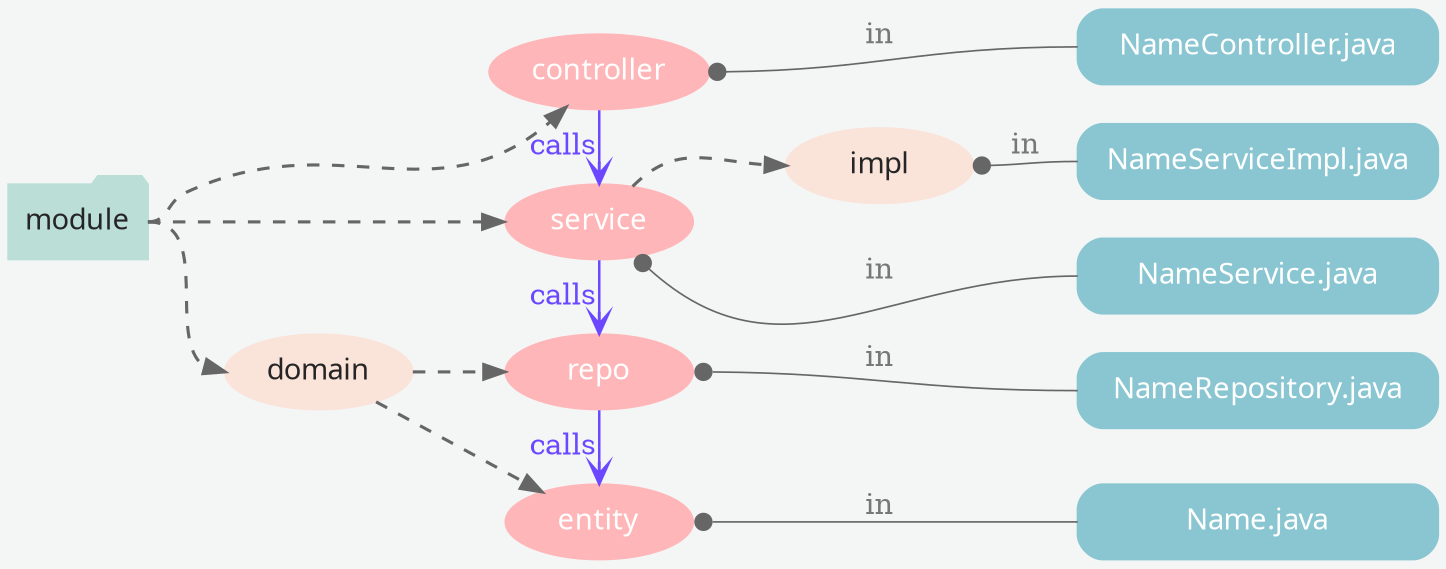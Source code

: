 strict digraph G {
  rankdir="LR";
  // concentrate=true;
  splines=true;
  bgcolor="#f4f6f6";

  node[shape=folder, style=filled, color="#bbded6", fontcolor="#252525", fontname="Helvetia"];
  module;

  node[shape=ellipse, style=filled, color="#ffb6b9", fontcolor="#ffffff", width=1.25];
  service;
  controller;
  repository[label="repo"];
  entity;

  node[shape=ellipse, style=filled, color="#fae3d9", fontcolor="#252525"];
  domain;
  service_impl[label="impl"];

  edge[style=dashed, color="#666666", fontcolor="#777777", arrowhead="normal", penwidth=1.5];
  module:e -> controller:sw;
  module:e -> service:w;
  module:e -> domain:w;
  domain -> entity;
  domain -> repository;
  service:ne -> service_impl:w;

  node[shape=Mrecord, style=filled, color="#8ac6d1", fontcolor="#ffffff", width=2.4];
  {
    rank="same";
    Name[label="Name.java"];
    NameRepository[label="NameRepository.java"];
    NameService[label="NameService.java"];
    NameServiceImpl[label="NameServiceImpl.java"];
    NameController[label="NameController.java"];
  }

  edge[shape=dot, style=solid, label="in", dir=back, arrowtail="dot", penwidth=0.8];
  {
    entity:e -> Name:w;
    repository:e -> NameRepository:w;
    service:se -> NameService:w;
    service_impl:e -> NameServiceImpl:w;
    controller:e -> NameController:w;
  }

  edge[style=solid, dir=forward, arrowhead="vee", label="calls   ", color="#6b48ff", fontcolor="#6b48ff", penwidth=1.2];
  {
    rank="same";
    controller -> service -> repository -> entity;
  }
}
